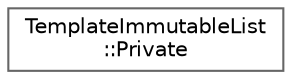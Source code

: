 digraph "Graphical Class Hierarchy"
{
 // INTERACTIVE_SVG=YES
 // LATEX_PDF_SIZE
  bgcolor="transparent";
  edge [fontname=Helvetica,fontsize=10,labelfontname=Helvetica,labelfontsize=10];
  node [fontname=Helvetica,fontsize=10,shape=box,height=0.2,width=0.4];
  rankdir="LR";
  Node0 [id="Node000000",label="TemplateImmutableList\l::Private",height=0.2,width=0.4,color="grey40", fillcolor="white", style="filled",URL="$dc/df9/class_template_immutable_list_1_1_private.html",tooltip="Private data of a template immutable list object."];
}
